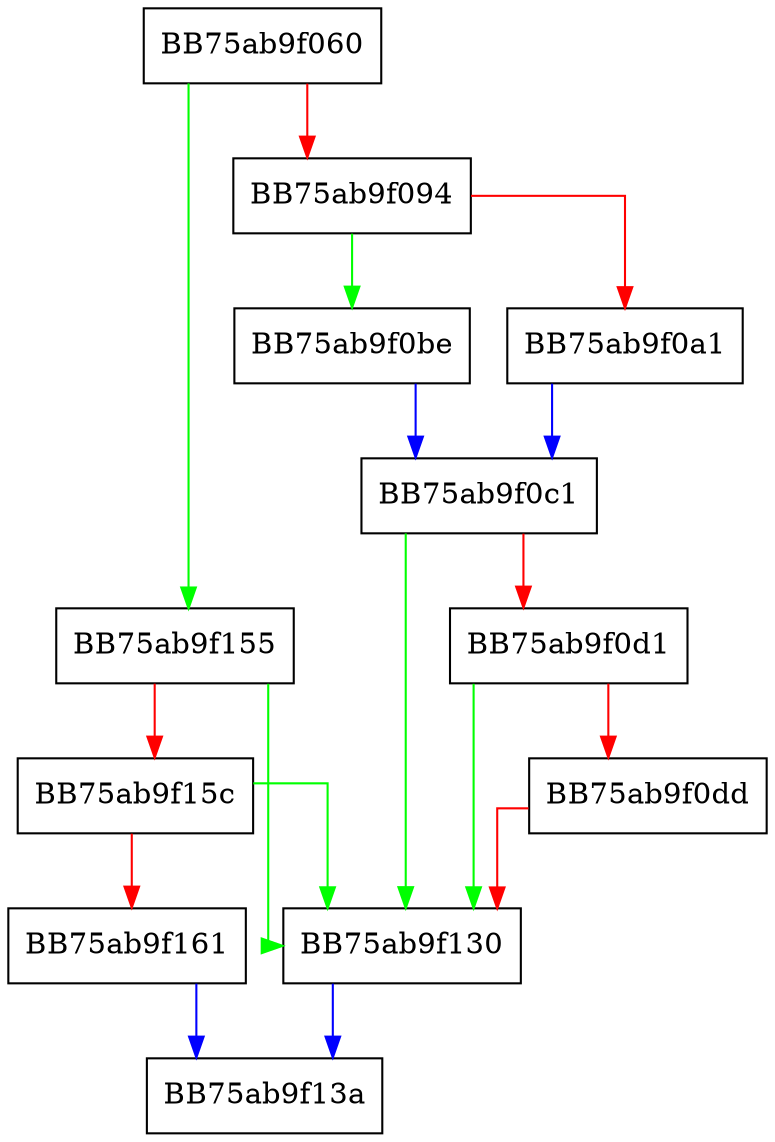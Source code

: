 digraph match_endmark {
  node [shape="box"];
  graph [splines=ortho];
  BB75ab9f060 -> BB75ab9f155 [color="green"];
  BB75ab9f060 -> BB75ab9f094 [color="red"];
  BB75ab9f094 -> BB75ab9f0be [color="green"];
  BB75ab9f094 -> BB75ab9f0a1 [color="red"];
  BB75ab9f0a1 -> BB75ab9f0c1 [color="blue"];
  BB75ab9f0be -> BB75ab9f0c1 [color="blue"];
  BB75ab9f0c1 -> BB75ab9f130 [color="green"];
  BB75ab9f0c1 -> BB75ab9f0d1 [color="red"];
  BB75ab9f0d1 -> BB75ab9f130 [color="green"];
  BB75ab9f0d1 -> BB75ab9f0dd [color="red"];
  BB75ab9f0dd -> BB75ab9f130 [color="red"];
  BB75ab9f130 -> BB75ab9f13a [color="blue"];
  BB75ab9f155 -> BB75ab9f130 [color="green"];
  BB75ab9f155 -> BB75ab9f15c [color="red"];
  BB75ab9f15c -> BB75ab9f130 [color="green"];
  BB75ab9f15c -> BB75ab9f161 [color="red"];
  BB75ab9f161 -> BB75ab9f13a [color="blue"];
}